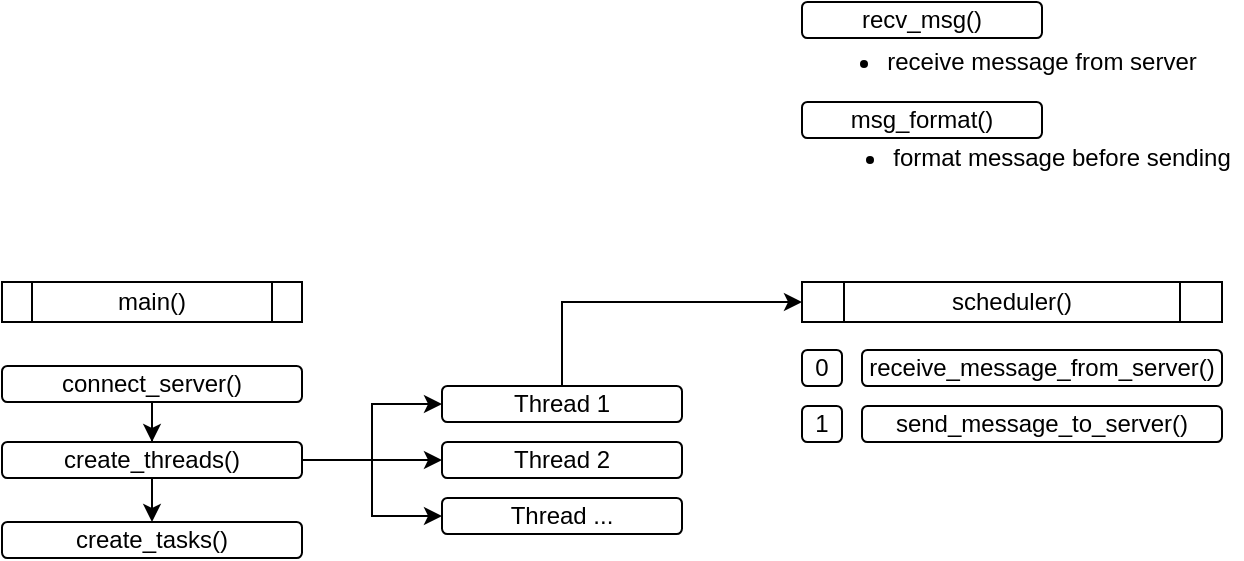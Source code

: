 <mxfile version="14.5.6" type="github">
  <diagram id="5rramZWKnc8i_aPpKjcv" name="Page-1">
    <mxGraphModel dx="1422" dy="774" grid="1" gridSize="10" guides="1" tooltips="1" connect="1" arrows="1" fold="1" page="1" pageScale="1" pageWidth="827" pageHeight="583" math="0" shadow="0">
      <root>
        <mxCell id="0" />
        <mxCell id="1" parent="0" />
        <mxCell id="nhyTntq4vtOq9OksWfID-1" value="main()" style="shape=process;whiteSpace=wrap;html=1;backgroundOutline=1;" vertex="1" parent="1">
          <mxGeometry x="103" y="250" width="150" height="20" as="geometry" />
        </mxCell>
        <mxCell id="nhyTntq4vtOq9OksWfID-2" style="edgeStyle=orthogonalEdgeStyle;rounded=0;orthogonalLoop=1;jettySize=auto;html=1;exitX=0.5;exitY=1;exitDx=0;exitDy=0;" edge="1" parent="1" source="nhyTntq4vtOq9OksWfID-3" target="nhyTntq4vtOq9OksWfID-8">
          <mxGeometry relative="1" as="geometry" />
        </mxCell>
        <mxCell id="nhyTntq4vtOq9OksWfID-3" value="connect_server()" style="rounded=1;whiteSpace=wrap;html=1;" vertex="1" parent="1">
          <mxGeometry x="103" y="292" width="150" height="18" as="geometry" />
        </mxCell>
        <mxCell id="nhyTntq4vtOq9OksWfID-4" style="edgeStyle=orthogonalEdgeStyle;rounded=0;orthogonalLoop=1;jettySize=auto;html=1;exitX=1;exitY=0.5;exitDx=0;exitDy=0;entryX=0;entryY=0.5;entryDx=0;entryDy=0;" edge="1" parent="1" source="nhyTntq4vtOq9OksWfID-8" target="nhyTntq4vtOq9OksWfID-11">
          <mxGeometry relative="1" as="geometry" />
        </mxCell>
        <mxCell id="nhyTntq4vtOq9OksWfID-5" style="edgeStyle=orthogonalEdgeStyle;rounded=0;orthogonalLoop=1;jettySize=auto;html=1;exitX=1;exitY=0.5;exitDx=0;exitDy=0;entryX=0;entryY=0.5;entryDx=0;entryDy=0;" edge="1" parent="1" source="nhyTntq4vtOq9OksWfID-8" target="nhyTntq4vtOq9OksWfID-12">
          <mxGeometry relative="1" as="geometry" />
        </mxCell>
        <mxCell id="nhyTntq4vtOq9OksWfID-6" style="edgeStyle=orthogonalEdgeStyle;rounded=0;orthogonalLoop=1;jettySize=auto;html=1;exitX=1;exitY=0.5;exitDx=0;exitDy=0;entryX=0;entryY=0.5;entryDx=0;entryDy=0;" edge="1" parent="1" source="nhyTntq4vtOq9OksWfID-8" target="nhyTntq4vtOq9OksWfID-13">
          <mxGeometry relative="1" as="geometry" />
        </mxCell>
        <mxCell id="nhyTntq4vtOq9OksWfID-7" style="edgeStyle=orthogonalEdgeStyle;rounded=0;orthogonalLoop=1;jettySize=auto;html=1;exitX=0.5;exitY=1;exitDx=0;exitDy=0;entryX=0.5;entryY=0;entryDx=0;entryDy=0;" edge="1" parent="1" source="nhyTntq4vtOq9OksWfID-8" target="nhyTntq4vtOq9OksWfID-9">
          <mxGeometry relative="1" as="geometry" />
        </mxCell>
        <mxCell id="nhyTntq4vtOq9OksWfID-8" value="create_threads()" style="rounded=1;whiteSpace=wrap;html=1;" vertex="1" parent="1">
          <mxGeometry x="103" y="330" width="150" height="18" as="geometry" />
        </mxCell>
        <mxCell id="nhyTntq4vtOq9OksWfID-9" value="create_tasks()" style="rounded=1;whiteSpace=wrap;html=1;" vertex="1" parent="1">
          <mxGeometry x="103" y="370" width="150" height="18" as="geometry" />
        </mxCell>
        <mxCell id="nhyTntq4vtOq9OksWfID-10" style="edgeStyle=orthogonalEdgeStyle;rounded=0;orthogonalLoop=1;jettySize=auto;html=1;exitX=0.5;exitY=0;exitDx=0;exitDy=0;entryX=0;entryY=0.5;entryDx=0;entryDy=0;" edge="1" parent="1" source="nhyTntq4vtOq9OksWfID-11" target="nhyTntq4vtOq9OksWfID-14">
          <mxGeometry relative="1" as="geometry" />
        </mxCell>
        <mxCell id="nhyTntq4vtOq9OksWfID-11" value="Thread 1" style="rounded=1;whiteSpace=wrap;html=1;" vertex="1" parent="1">
          <mxGeometry x="323" y="302" width="120" height="18" as="geometry" />
        </mxCell>
        <mxCell id="nhyTntq4vtOq9OksWfID-12" value="Thread 2" style="rounded=1;whiteSpace=wrap;html=1;" vertex="1" parent="1">
          <mxGeometry x="323" y="330" width="120" height="18" as="geometry" />
        </mxCell>
        <mxCell id="nhyTntq4vtOq9OksWfID-13" value="Thread ..." style="rounded=1;whiteSpace=wrap;html=1;" vertex="1" parent="1">
          <mxGeometry x="323" y="358" width="120" height="18" as="geometry" />
        </mxCell>
        <mxCell id="nhyTntq4vtOq9OksWfID-14" value="scheduler()" style="shape=process;whiteSpace=wrap;html=1;backgroundOutline=1;" vertex="1" parent="1">
          <mxGeometry x="503" y="250" width="210" height="20" as="geometry" />
        </mxCell>
        <mxCell id="nhyTntq4vtOq9OksWfID-15" value="receive_message_from_server()" style="rounded=1;whiteSpace=wrap;html=1;" vertex="1" parent="1">
          <mxGeometry x="533" y="284" width="180" height="18" as="geometry" />
        </mxCell>
        <mxCell id="nhyTntq4vtOq9OksWfID-16" value="send_message_to_server()" style="rounded=1;whiteSpace=wrap;html=1;" vertex="1" parent="1">
          <mxGeometry x="533" y="312" width="180" height="18" as="geometry" />
        </mxCell>
        <mxCell id="nhyTntq4vtOq9OksWfID-17" value="0" style="rounded=1;whiteSpace=wrap;html=1;" vertex="1" parent="1">
          <mxGeometry x="503" y="284" width="20" height="18" as="geometry" />
        </mxCell>
        <mxCell id="nhyTntq4vtOq9OksWfID-18" value="1" style="rounded=1;whiteSpace=wrap;html=1;" vertex="1" parent="1">
          <mxGeometry x="503" y="312" width="20" height="18" as="geometry" />
        </mxCell>
        <mxCell id="nhyTntq4vtOq9OksWfID-19" value="recv_msg()" style="rounded=1;whiteSpace=wrap;html=1;" vertex="1" parent="1">
          <mxGeometry x="503" y="110" width="120" height="18" as="geometry" />
        </mxCell>
        <mxCell id="nhyTntq4vtOq9OksWfID-20" value="msg_format()" style="rounded=1;whiteSpace=wrap;html=1;" vertex="1" parent="1">
          <mxGeometry x="503" y="160" width="120" height="18" as="geometry" />
        </mxCell>
        <mxCell id="nhyTntq4vtOq9OksWfID-21" value="&lt;ul&gt;&lt;li&gt;receive message from server&lt;/li&gt;&lt;/ul&gt;" style="text;html=1;strokeColor=none;fillColor=none;align=center;verticalAlign=middle;whiteSpace=wrap;rounded=0;" vertex="1" parent="1">
          <mxGeometry x="503" y="130" width="200" height="20" as="geometry" />
        </mxCell>
        <mxCell id="nhyTntq4vtOq9OksWfID-22" value="&lt;ul&gt;&lt;li&gt;format message before sending&lt;/li&gt;&lt;/ul&gt;" style="text;html=1;strokeColor=none;fillColor=none;align=center;verticalAlign=middle;whiteSpace=wrap;rounded=0;" vertex="1" parent="1">
          <mxGeometry x="503" y="178" width="220" height="20" as="geometry" />
        </mxCell>
      </root>
    </mxGraphModel>
  </diagram>
</mxfile>
